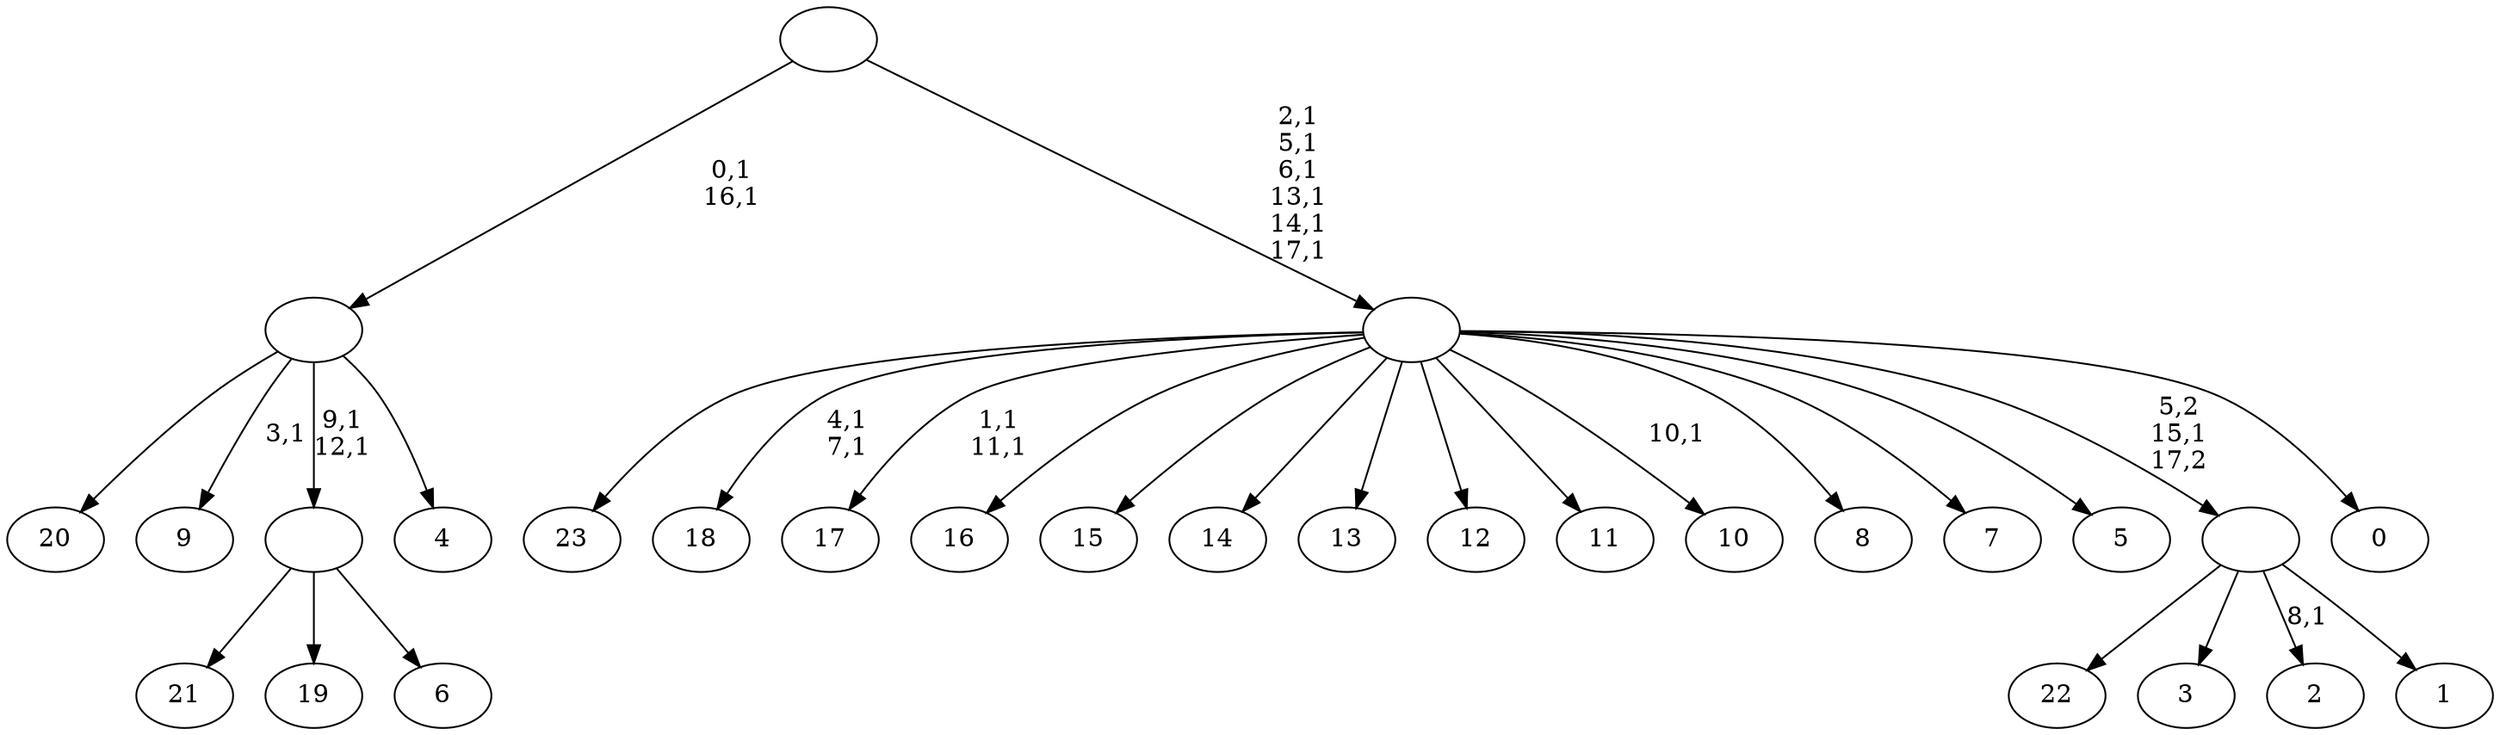 digraph T {
	42 [label="23"]
	41 [label="22"]
	40 [label="21"]
	39 [label="20"]
	38 [label="19"]
	37 [label="18"]
	34 [label="17"]
	31 [label="16"]
	30 [label="15"]
	29 [label="14"]
	28 [label="13"]
	27 [label="12"]
	26 [label="11"]
	25 [label="10"]
	23 [label="9"]
	21 [label="8"]
	20 [label="7"]
	19 [label="6"]
	18 [label=""]
	16 [label="5"]
	15 [label="4"]
	14 [label=""]
	12 [label="3"]
	11 [label="2"]
	9 [label="1"]
	8 [label=""]
	7 [label="0"]
	6 [label=""]
	0 [label=""]
	18 -> 40 [label=""]
	18 -> 38 [label=""]
	18 -> 19 [label=""]
	14 -> 18 [label="9,1\n12,1"]
	14 -> 23 [label="3,1"]
	14 -> 39 [label=""]
	14 -> 15 [label=""]
	8 -> 11 [label="8,1"]
	8 -> 41 [label=""]
	8 -> 12 [label=""]
	8 -> 9 [label=""]
	6 -> 25 [label="10,1"]
	6 -> 34 [label="1,1\n11,1"]
	6 -> 37 [label="4,1\n7,1"]
	6 -> 42 [label=""]
	6 -> 31 [label=""]
	6 -> 30 [label=""]
	6 -> 29 [label=""]
	6 -> 28 [label=""]
	6 -> 27 [label=""]
	6 -> 26 [label=""]
	6 -> 21 [label=""]
	6 -> 20 [label=""]
	6 -> 16 [label=""]
	6 -> 8 [label="5,2\n15,1\n17,2"]
	6 -> 7 [label=""]
	0 -> 6 [label="2,1\n5,1\n6,1\n13,1\n14,1\n17,1"]
	0 -> 14 [label="0,1\n16,1"]
}
